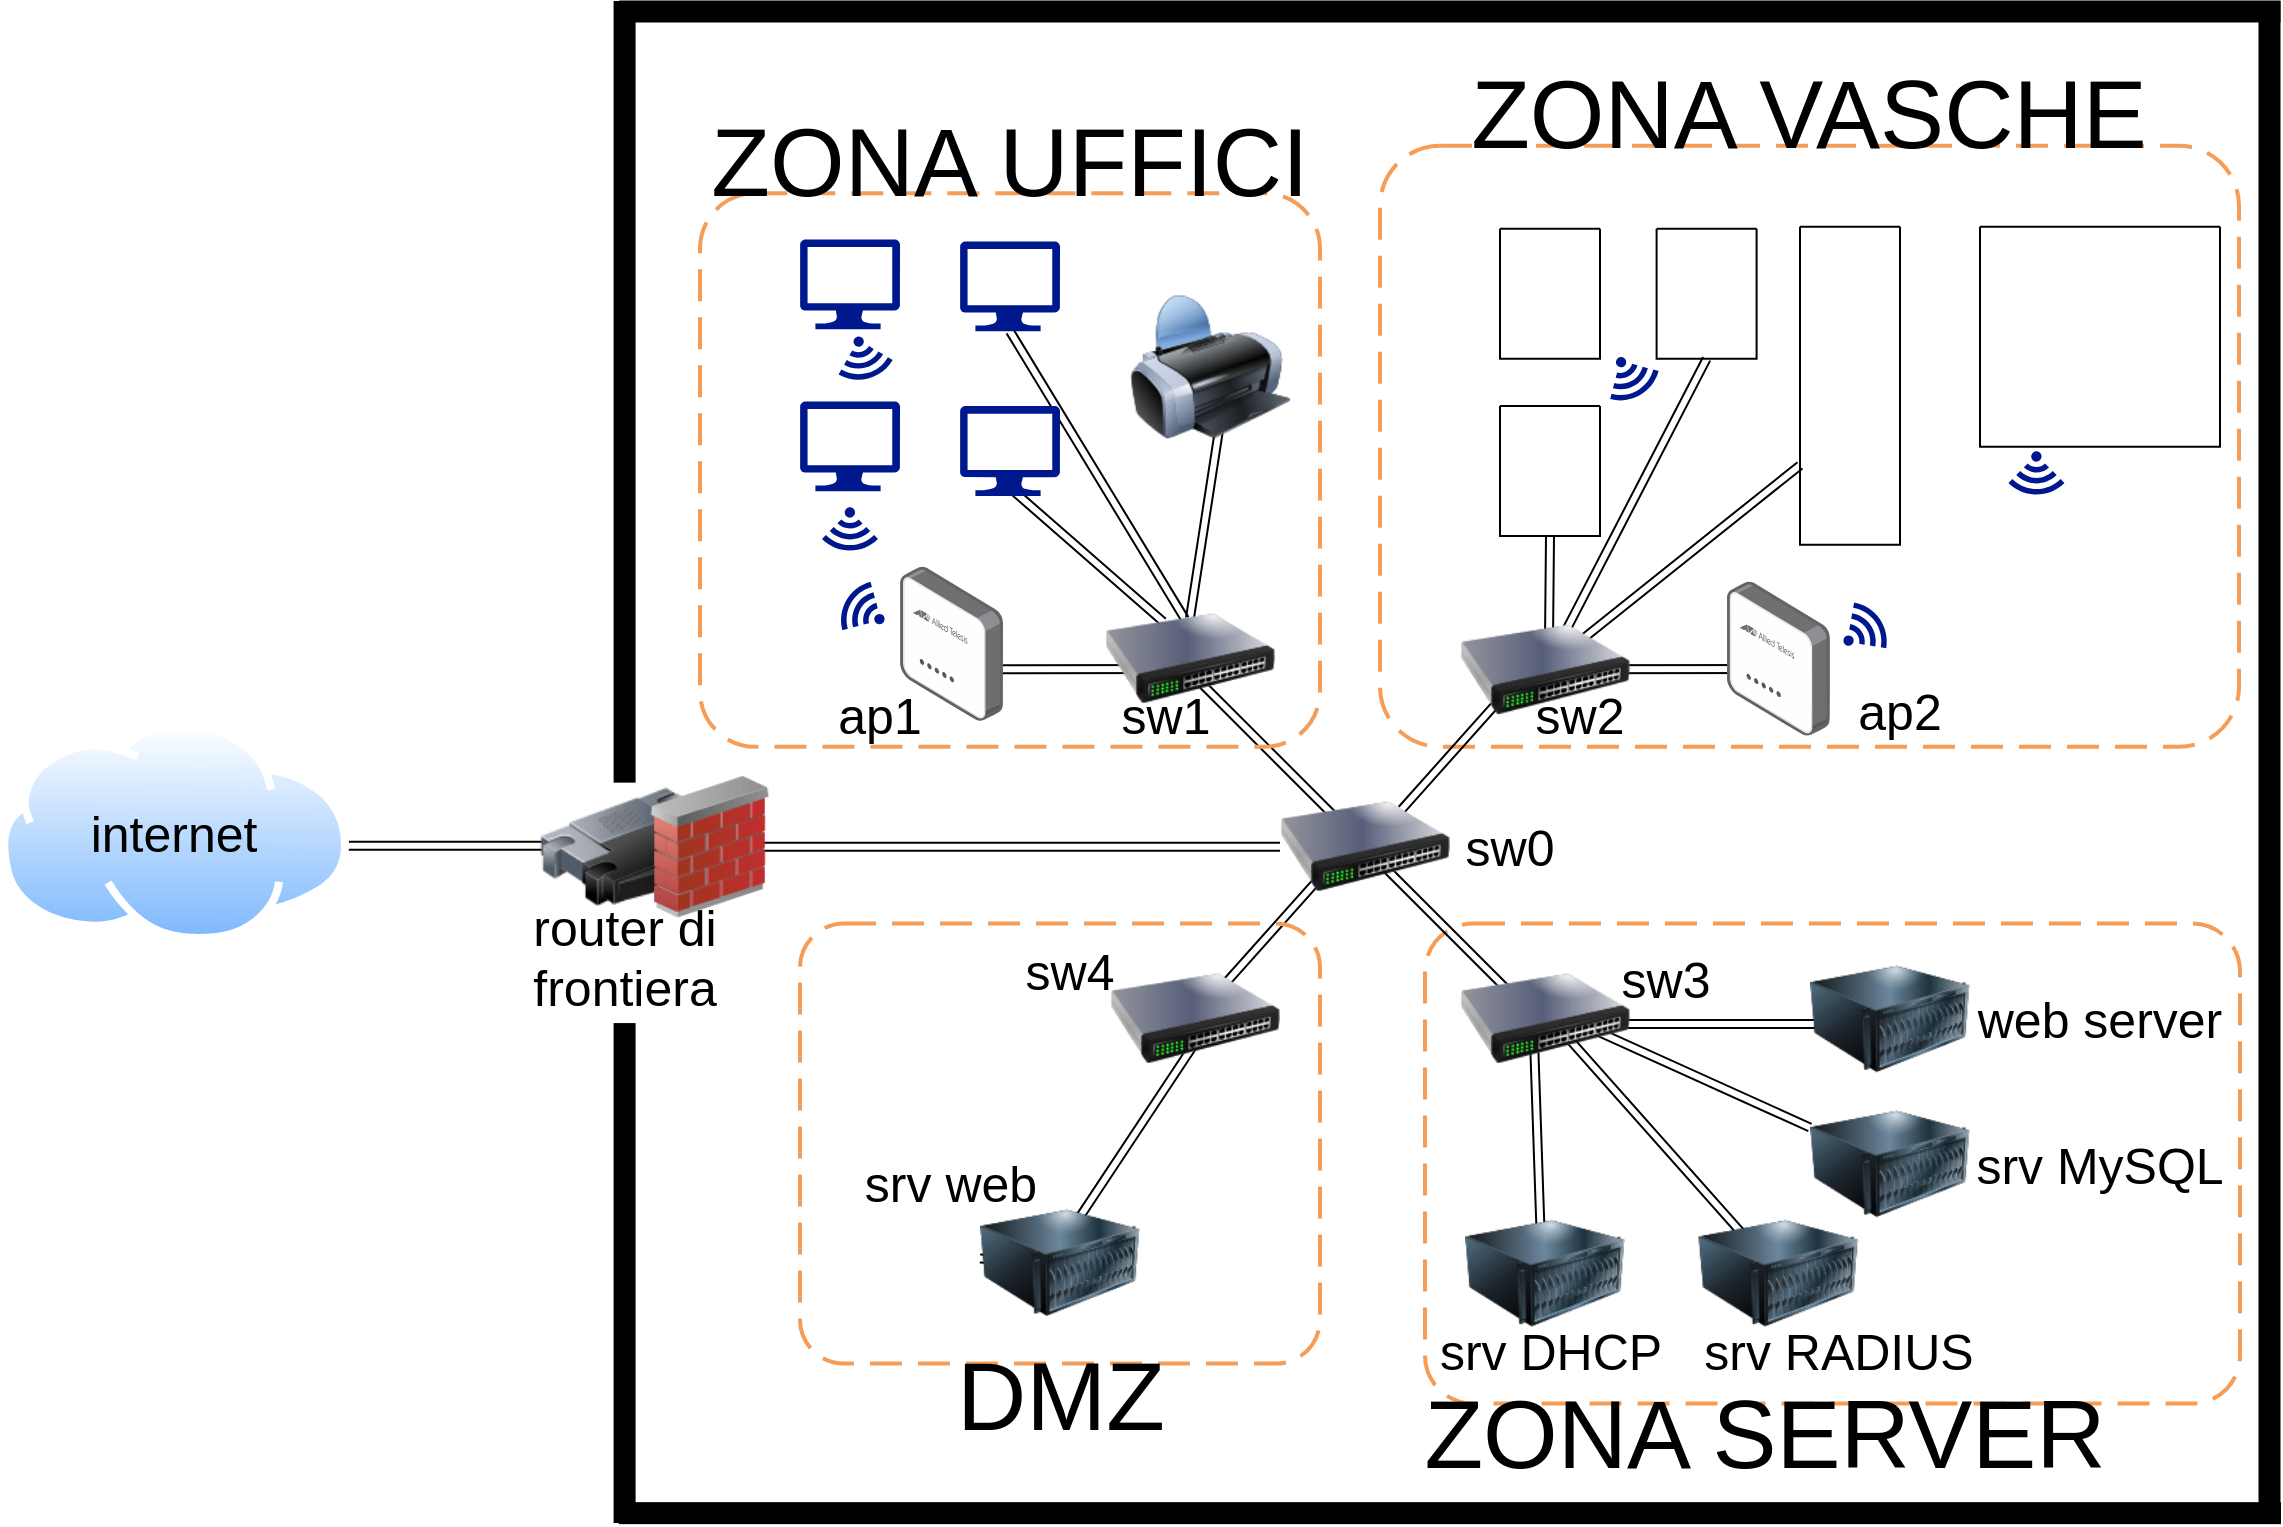<mxfile version="14.6.13" type="device"><diagram id="l8hXMBHkgcEJcSW0mbfh" name="Page-1"><mxGraphModel dx="868" dy="520" grid="1" gridSize="10" guides="1" tooltips="1" connect="1" arrows="1" fold="1" page="1" pageScale="1" pageWidth="1169" pageHeight="827" math="0" shadow="0"><root><mxCell id="0"/><mxCell id="1" parent="0"/><mxCell id="MGA2-pH7RjNOIwdOMNWf-4" value="" style="shape=link;html=1;" edge="1" parent="1"><mxGeometry width="100" relative="1" as="geometry"><mxPoint x="945.08" y="571.04" as="sourcePoint"/><mxPoint x="805" y="571.06" as="targetPoint"/></mxGeometry></mxCell><mxCell id="Ko_2Vg4jJ24RDF5BhrGr-38" value="" style="rounded=1;arcSize=10;dashed=1;strokeColor=#F59D56;fillColor=none;gradientColor=none;dashPattern=8 4;strokeWidth=2;" parent="1" vertex="1"><mxGeometry x="732.5" y="520.8" width="407.5" height="240" as="geometry"/></mxCell><mxCell id="b2i03ctAIXdlDFtmw3mR-12" value="" style="shape=link;html=1;exitX=1;exitY=0.5;exitDx=0;exitDy=0;entryX=0;entryY=0.5;entryDx=0;entryDy=0;" parent="1" edge="1"><mxGeometry width="100" relative="1" as="geometry"><mxPoint x="50" y="481.9" as="sourcePoint"/><mxPoint x="320" y="481.9" as="targetPoint"/></mxGeometry></mxCell><mxCell id="b2i03ctAIXdlDFtmw3mR-6" value="" style="shape=link;html=1;" parent="1" target="Ko_2Vg4jJ24RDF5BhrGr-21" edge="1"><mxGeometry width="100" relative="1" as="geometry"><mxPoint x="624.5" y="570" as="sourcePoint"/><mxPoint x="624.5" y="669.55" as="targetPoint"/><Array as="points"><mxPoint x="545" y="690"/></Array></mxGeometry></mxCell><mxCell id="b2i03ctAIXdlDFtmw3mR-8" value="" style="shape=link;html=1;" parent="1" edge="1"><mxGeometry width="100" relative="1" as="geometry"><mxPoint x="786.7" y="570" as="sourcePoint"/><mxPoint x="770" y="708" as="targetPoint"/><Array as="points"><mxPoint x="791" y="696"/></Array></mxGeometry></mxCell><mxCell id="b2i03ctAIXdlDFtmw3mR-11" value="" style="shape=link;html=1;" parent="1" edge="1"><mxGeometry width="100" relative="1" as="geometry"><mxPoint x="788.3" y="560.25" as="sourcePoint"/><mxPoint x="909" y="696" as="targetPoint"/></mxGeometry></mxCell><mxCell id="b2i03ctAIXdlDFtmw3mR-7" value="" style="shape=link;html=1;" parent="1" edge="1" source="Ko_2Vg4jJ24RDF5BhrGr-22"><mxGeometry width="100" relative="1" as="geometry"><mxPoint x="938.3" y="594.45" as="sourcePoint"/><mxPoint x="808.3" y="570" as="targetPoint"/></mxGeometry></mxCell><mxCell id="b2i03ctAIXdlDFtmw3mR-10" value="" style="shape=link;html=1;exitX=0;exitY=0.75;exitDx=0;exitDy=0;" parent="1" source="Ko_2Vg4jJ24RDF5BhrGr-9" edge="1"><mxGeometry width="100" relative="1" as="geometry"><mxPoint x="810" y="280" as="sourcePoint"/><mxPoint x="810" y="379.55" as="targetPoint"/></mxGeometry></mxCell><mxCell id="Ko_2Vg4jJ24RDF5BhrGr-40" value="" style="rounded=1;arcSize=10;dashed=1;strokeColor=#F59D56;fillColor=none;gradientColor=none;dashPattern=8 4;strokeWidth=2;" parent="1" vertex="1"><mxGeometry x="710" y="131.9" width="429.5" height="300.5" as="geometry"/></mxCell><mxCell id="b2i03ctAIXdlDFtmw3mR-9" value="" style="shape=link;html=1;exitX=0.5;exitY=1;exitDx=0;exitDy=0;" parent="1" source="Ko_2Vg4jJ24RDF5BhrGr-28" edge="1"><mxGeometry width="100" relative="1" as="geometry"><mxPoint x="810" y="280" as="sourcePoint"/><mxPoint x="800" y="380" as="targetPoint"/></mxGeometry></mxCell><mxCell id="b2i03ctAIXdlDFtmw3mR-5" value="" style="shape=link;html=1;" parent="1" edge="1"><mxGeometry width="100" relative="1" as="geometry"><mxPoint x="795" y="327" as="sourcePoint"/><mxPoint x="794.5" y="378.95" as="targetPoint"/></mxGeometry></mxCell><mxCell id="b2i03ctAIXdlDFtmw3mR-4" value="" style="shape=link;html=1;" parent="1" edge="1"><mxGeometry width="100" relative="1" as="geometry"><mxPoint x="635" y="238.4" as="sourcePoint"/><mxPoint x="615.0" y="367.95" as="targetPoint"/></mxGeometry></mxCell><mxCell id="b2i03ctAIXdlDFtmw3mR-2" value="" style="shape=link;html=1;exitX=0.5;exitY=1;exitDx=0;exitDy=0;exitPerimeter=0;" parent="1" source="Ko_2Vg4jJ24RDF5BhrGr-5" edge="1"><mxGeometry width="100" relative="1" as="geometry"><mxPoint x="532.5" y="179.65" as="sourcePoint"/><mxPoint x="612.5" y="368.6" as="targetPoint"/></mxGeometry></mxCell><mxCell id="--NjGnP2Fc8xcFVXTqkc-13" value="" style="shape=link;html=1;" parent="1" edge="1"><mxGeometry width="100" relative="1" as="geometry"><mxPoint x="521.6" y="300" as="sourcePoint"/><mxPoint x="601.6" y="369.9" as="targetPoint"/></mxGeometry></mxCell><mxCell id="Ko_2Vg4jJ24RDF5BhrGr-51" value="" style="shape=link;html=1;" parent="1" edge="1"><mxGeometry width="100" relative="1" as="geometry"><mxPoint x="620" y="400" as="sourcePoint"/><mxPoint x="690" y="470" as="targetPoint"/></mxGeometry></mxCell><mxCell id="--NjGnP2Fc8xcFVXTqkc-10" value="" style="shape=link;html=1;entryX=0;entryY=0.5;entryDx=0;entryDy=0;" parent="1" edge="1"><mxGeometry width="100" relative="1" as="geometry"><mxPoint x="500" y="393.6" as="sourcePoint"/><mxPoint x="610" y="393.5" as="targetPoint"/></mxGeometry></mxCell><mxCell id="--NjGnP2Fc8xcFVXTqkc-11" value="" style="shape=link;html=1;entryX=0;entryY=0.5;entryDx=0;entryDy=0;" parent="1" edge="1"><mxGeometry width="100" relative="1" as="geometry"><mxPoint x="800" y="393.6" as="sourcePoint"/><mxPoint x="910" y="393.5" as="targetPoint"/></mxGeometry></mxCell><mxCell id="--NjGnP2Fc8xcFVXTqkc-7" value="" style="shape=link;html=1;" parent="1" edge="1"><mxGeometry width="100" relative="1" as="geometry"><mxPoint x="630" y="553.7" as="sourcePoint"/><mxPoint x="695.85" y="480" as="targetPoint"/></mxGeometry></mxCell><mxCell id="--NjGnP2Fc8xcFVXTqkc-8" value="" style="shape=link;html=1;" parent="1" edge="1"><mxGeometry width="100" relative="1" as="geometry"><mxPoint x="720.85" y="463.7" as="sourcePoint"/><mxPoint x="786.7" y="390" as="targetPoint"/></mxGeometry></mxCell><mxCell id="--NjGnP2Fc8xcFVXTqkc-6" value="" style="shape=link;html=1;" parent="1" edge="1"><mxGeometry width="100" relative="1" as="geometry"><mxPoint x="710" y="490.25" as="sourcePoint"/><mxPoint x="780" y="560.25" as="targetPoint"/></mxGeometry></mxCell><mxCell id="Ko_2Vg4jJ24RDF5BhrGr-37" value="" style="rounded=1;arcSize=10;dashed=1;strokeColor=#F59D56;fillColor=none;gradientColor=none;dashPattern=8 4;strokeWidth=2;" parent="1" vertex="1"><mxGeometry x="420" y="520.8" width="260" height="220" as="geometry"/></mxCell><mxCell id="Ko_2Vg4jJ24RDF5BhrGr-39" value="" style="rounded=1;arcSize=10;dashed=1;strokeColor=#F59D56;fillColor=none;gradientColor=none;dashPattern=8 4;strokeWidth=2;" parent="1" vertex="1"><mxGeometry x="370" y="155.6" width="310" height="276.8" as="geometry"/></mxCell><mxCell id="Ko_2Vg4jJ24RDF5BhrGr-1" value="" style="aspect=fixed;pointerEvents=1;shadow=0;dashed=0;html=1;strokeColor=none;labelPosition=center;verticalLabelPosition=bottom;verticalAlign=top;align=center;fillColor=#00188D;shape=mxgraph.azure.computer" parent="1" vertex="1"><mxGeometry x="420" y="178.65" width="50" height="45" as="geometry"/></mxCell><mxCell id="Ko_2Vg4jJ24RDF5BhrGr-5" value="" style="aspect=fixed;pointerEvents=1;shadow=0;dashed=0;html=1;strokeColor=none;labelPosition=center;verticalLabelPosition=bottom;verticalAlign=top;align=center;fillColor=#00188D;shape=mxgraph.azure.computer" parent="1" vertex="1"><mxGeometry x="500" y="179.65" width="50" height="45" as="geometry"/></mxCell><mxCell id="Ko_2Vg4jJ24RDF5BhrGr-8" value="" style="swimlane;startSize=0;" parent="1" vertex="1"><mxGeometry x="770" y="173.4" width="50" height="65" as="geometry"/></mxCell><mxCell id="Ko_2Vg4jJ24RDF5BhrGr-9" value="" style="swimlane;startSize=0;" parent="1" vertex="1"><mxGeometry x="920" y="172.4" width="50" height="159" as="geometry"/></mxCell><mxCell id="Ko_2Vg4jJ24RDF5BhrGr-10" value="" style="swimlane;startSize=0;" parent="1" vertex="1"><mxGeometry x="1010" y="172.4" width="120" height="110" as="geometry"/></mxCell><mxCell id="Ko_2Vg4jJ24RDF5BhrGr-13" value="" style="image;html=1;image=img/lib/clip_art/networking/Switch_128x128.png" parent="1" vertex="1"><mxGeometry x="572.5" y="350" width="85" height="76.8" as="geometry"/></mxCell><mxCell id="Ko_2Vg4jJ24RDF5BhrGr-17" value="" style="image;html=1;image=img/lib/clip_art/networking/Router_128x128.png" parent="1" vertex="1"><mxGeometry x="290" y="432.4" width="100" height="100" as="geometry"/></mxCell><mxCell id="Ko_2Vg4jJ24RDF5BhrGr-19" value="" style="points=[];aspect=fixed;html=1;align=center;shadow=0;dashed=0;image;image=img/lib/allied_telesis/wireless/Access_Point_Indoor.svg;" parent="1" vertex="1"><mxGeometry x="470" y="342.4" width="51.6" height="76.98" as="geometry"/></mxCell><mxCell id="Ko_2Vg4jJ24RDF5BhrGr-21" value="" style="image;html=1;image=img/lib/clip_art/computers/Server_128x128.png" parent="1" vertex="1"><mxGeometry x="510" y="650.25" width="80" height="80" as="geometry"/></mxCell><mxCell id="Ko_2Vg4jJ24RDF5BhrGr-22" value="" style="image;html=1;image=img/lib/clip_art/computers/Server_128x128.png" parent="1" vertex="1"><mxGeometry x="925" y="600.8" width="80" height="80" as="geometry"/></mxCell><mxCell id="Ko_2Vg4jJ24RDF5BhrGr-23" value="" style="image;html=1;image=img/lib/clip_art/computers/Server_128x128.png" parent="1" vertex="1"><mxGeometry x="869.2" y="655.52" width="80" height="80" as="geometry"/></mxCell><mxCell id="Ko_2Vg4jJ24RDF5BhrGr-24" value="" style="image;html=1;image=img/lib/clip_art/computers/Server_128x128.png" parent="1" vertex="1"><mxGeometry x="752.5" y="655.52" width="80" height="80" as="geometry"/></mxCell><mxCell id="Ko_2Vg4jJ24RDF5BhrGr-25" value="" style="image;html=1;image=img/lib/clip_art/computers/Printer_128x128.png" parent="1" vertex="1"><mxGeometry x="585" y="202.4" width="80" height="80" as="geometry"/></mxCell><mxCell id="Ko_2Vg4jJ24RDF5BhrGr-28" value="" style="swimlane;startSize=0;" parent="1" vertex="1"><mxGeometry x="848.3" y="173.4" width="50" height="65" as="geometry"/></mxCell><mxCell id="Ko_2Vg4jJ24RDF5BhrGr-29" value="" style="swimlane;startSize=0;" parent="1" vertex="1"><mxGeometry x="770" y="262" width="50" height="65" as="geometry"/></mxCell><mxCell id="Ko_2Vg4jJ24RDF5BhrGr-31" value="" style="aspect=fixed;pointerEvents=1;shadow=0;dashed=0;html=1;strokeColor=none;labelPosition=center;verticalLabelPosition=bottom;verticalAlign=top;align=center;fillColor=#00188D;shape=mxgraph.azure.computer" parent="1" vertex="1"><mxGeometry x="420" y="259.65" width="50" height="45" as="geometry"/></mxCell><mxCell id="Ko_2Vg4jJ24RDF5BhrGr-42" value="" style="image;html=1;image=img/lib/clip_art/networking/Switch_128x128.png" parent="1" vertex="1"><mxGeometry x="750" y="355.6" width="85" height="76.8" as="geometry"/></mxCell><mxCell id="Ko_2Vg4jJ24RDF5BhrGr-43" value="" style="points=[];aspect=fixed;html=1;align=center;shadow=0;dashed=0;image;image=img/lib/allied_telesis/wireless/Access_Point_Indoor.svg;direction=east;" parent="1" vertex="1"><mxGeometry x="883.4" y="349.82" width="51.6" height="76.98" as="geometry"/></mxCell><mxCell id="Ko_2Vg4jJ24RDF5BhrGr-44" value="" style="image;html=1;image=img/lib/clip_art/networking/Switch_128x128.png" parent="1" vertex="1"><mxGeometry x="575" y="530" width="85" height="76.8" as="geometry"/></mxCell><mxCell id="Ko_2Vg4jJ24RDF5BhrGr-45" value="" style="image;html=1;image=img/lib/clip_art/networking/Switch_128x128.png" parent="1" vertex="1"><mxGeometry x="750" y="530" width="85" height="76.8" as="geometry"/></mxCell><mxCell id="Ko_2Vg4jJ24RDF5BhrGr-46" value="" style="image;html=1;image=img/lib/clip_art/networking/Switch_128x128.png" parent="1" vertex="1"><mxGeometry x="660" y="444" width="85" height="76.8" as="geometry"/></mxCell><mxCell id="Ko_2Vg4jJ24RDF5BhrGr-47" value="" style="aspect=fixed;perimeter=ellipsePerimeter;html=1;align=center;shadow=0;dashed=0;spacingTop=3;image;image=img/lib/active_directory/internet_cloud.svg;" parent="1" vertex="1"><mxGeometry x="20" y="420" width="174.6" height="110" as="geometry"/></mxCell><mxCell id="Ko_2Vg4jJ24RDF5BhrGr-50" value="" style="shape=link;html=1;exitX=1;exitY=0.5;exitDx=0;exitDy=0;entryX=0;entryY=0.5;entryDx=0;entryDy=0;" parent="1" source="Ko_2Vg4jJ24RDF5BhrGr-17" target="Ko_2Vg4jJ24RDF5BhrGr-46" edge="1"><mxGeometry width="100" relative="1" as="geometry"><mxPoint x="590" y="440" as="sourcePoint"/><mxPoint x="690" y="440" as="targetPoint"/></mxGeometry></mxCell><mxCell id="7WR6630zAl_OjoWwHPSk-1" value="&lt;font style=&quot;font-size: 48px&quot;&gt;ZONA UFFICI&lt;/font&gt;" style="text;html=1;strokeColor=none;fillColor=none;align=center;verticalAlign=middle;whiteSpace=wrap;rounded=0;" parent="1" vertex="1"><mxGeometry x="365" y="123.7" width="320" height="31.9" as="geometry"/></mxCell><mxCell id="--NjGnP2Fc8xcFVXTqkc-1" value="&lt;span style=&quot;font-size: 48px&quot;&gt;ZONA VASCHE&lt;/span&gt;" style="text;html=1;strokeColor=none;fillColor=none;align=center;verticalAlign=middle;whiteSpace=wrap;rounded=0;" parent="1" vertex="1"><mxGeometry x="752.25" y="100" width="345" height="31.9" as="geometry"/></mxCell><mxCell id="--NjGnP2Fc8xcFVXTqkc-2" value="&lt;font style=&quot;font-size: 48px&quot;&gt;DMZ&lt;/font&gt;" style="text;html=1;strokeColor=none;fillColor=none;align=center;verticalAlign=middle;whiteSpace=wrap;rounded=0;" parent="1" vertex="1"><mxGeometry x="487.5" y="740.8" width="125" height="31.9" as="geometry"/></mxCell><mxCell id="--NjGnP2Fc8xcFVXTqkc-3" value="&lt;font style=&quot;font-size: 48px&quot;&gt;ZONA SERVER&lt;/font&gt;" style="text;html=1;strokeColor=none;fillColor=none;align=center;verticalAlign=middle;whiteSpace=wrap;rounded=0;" parent="1" vertex="1"><mxGeometry x="725" y="760.8" width="355" height="30" as="geometry"/></mxCell><mxCell id="Ko_2Vg4jJ24RDF5BhrGr-33" value="" style="aspect=fixed;pointerEvents=1;shadow=0;dashed=0;html=1;strokeColor=none;labelPosition=center;verticalLabelPosition=bottom;verticalAlign=top;align=center;fillColor=#00188D;shape=mxgraph.azure.computer" parent="1" vertex="1"><mxGeometry x="500" y="262" width="50" height="45" as="geometry"/></mxCell><mxCell id="b2i03ctAIXdlDFtmw3mR-13" value="&lt;font style=&quot;font-size: 25px&quot;&gt;sw0&lt;/font&gt;" style="text;html=1;strokeColor=none;fillColor=none;align=center;verticalAlign=middle;whiteSpace=wrap;rounded=0;" parent="1" vertex="1"><mxGeometry x="745" y="466.45" width="60" height="31.9" as="geometry"/></mxCell><mxCell id="b2i03ctAIXdlDFtmw3mR-15" value="&lt;font style=&quot;font-size: 25px&quot;&gt;sw1&lt;/font&gt;" style="text;html=1;strokeColor=none;fillColor=none;align=center;verticalAlign=middle;whiteSpace=wrap;rounded=0;" parent="1" vertex="1"><mxGeometry x="572.5" y="400.5" width="60" height="31.9" as="geometry"/></mxCell><mxCell id="b2i03ctAIXdlDFtmw3mR-16" value="&lt;font style=&quot;font-size: 25px&quot;&gt;sw2&lt;/font&gt;" style="text;html=1;strokeColor=none;fillColor=none;align=center;verticalAlign=middle;whiteSpace=wrap;rounded=0;" parent="1" vertex="1"><mxGeometry x="780" y="400.5" width="60" height="31.9" as="geometry"/></mxCell><mxCell id="b2i03ctAIXdlDFtmw3mR-17" value="&lt;font style=&quot;font-size: 25px&quot;&gt;sw3&lt;/font&gt;" style="text;html=1;strokeColor=none;fillColor=none;align=center;verticalAlign=middle;whiteSpace=wrap;rounded=0;" parent="1" vertex="1"><mxGeometry x="823.4" y="532.4" width="60" height="31.9" as="geometry"/></mxCell><mxCell id="b2i03ctAIXdlDFtmw3mR-18" value="&lt;font style=&quot;font-size: 25px&quot;&gt;sw4&lt;/font&gt;" style="text;html=1;strokeColor=none;fillColor=none;align=center;verticalAlign=middle;whiteSpace=wrap;rounded=0;" parent="1" vertex="1"><mxGeometry x="525" y="528.35" width="60" height="31.9" as="geometry"/></mxCell><mxCell id="b2i03ctAIXdlDFtmw3mR-20" value="&lt;font style=&quot;font-size: 25px&quot;&gt;ap1&lt;/font&gt;" style="text;html=1;strokeColor=none;fillColor=none;align=center;verticalAlign=middle;whiteSpace=wrap;rounded=0;" parent="1" vertex="1"><mxGeometry x="430" y="400.5" width="60" height="31.9" as="geometry"/></mxCell><mxCell id="b2i03ctAIXdlDFtmw3mR-21" value="&lt;font style=&quot;font-size: 25px&quot;&gt;ap2&lt;/font&gt;" style="text;html=1;strokeColor=none;fillColor=none;align=center;verticalAlign=middle;whiteSpace=wrap;rounded=0;" parent="1" vertex="1"><mxGeometry x="940" y="398" width="60" height="31.9" as="geometry"/></mxCell><mxCell id="b2i03ctAIXdlDFtmw3mR-22" value="&lt;span style=&quot;font-size: 25px&quot;&gt;router di frontiera&lt;/span&gt;" style="text;html=1;strokeColor=none;fillColor=none;align=center;verticalAlign=middle;whiteSpace=wrap;rounded=0;" parent="1" vertex="1"><mxGeometry x="294.6" y="520.8" width="75.4" height="31.9" as="geometry"/></mxCell><mxCell id="b2i03ctAIXdlDFtmw3mR-23" value="&lt;font style=&quot;font-size: 25px&quot;&gt;internet&lt;/font&gt;" style="text;html=1;strokeColor=none;fillColor=none;align=center;verticalAlign=middle;whiteSpace=wrap;rounded=0;" parent="1" vertex="1"><mxGeometry x="77.3" y="459.05" width="60" height="31.9" as="geometry"/></mxCell><mxCell id="b2i03ctAIXdlDFtmw3mR-25" value="&lt;font style=&quot;font-size: 25px&quot;&gt;srv web&lt;/font&gt;" style="text;html=1;strokeColor=none;fillColor=none;align=center;verticalAlign=middle;whiteSpace=wrap;rounded=0;" parent="1" vertex="1"><mxGeometry x="448.1" y="634.05" width="95.4" height="31.9" as="geometry"/></mxCell><mxCell id="b2i03ctAIXdlDFtmw3mR-26" value="&lt;font style=&quot;font-size: 25px&quot;&gt;srv DHCP&lt;/font&gt;" style="text;html=1;strokeColor=none;fillColor=none;align=center;verticalAlign=middle;whiteSpace=wrap;rounded=0;" parent="1" vertex="1"><mxGeometry x="734.6" y="718.1" width="120.8" height="31.9" as="geometry"/></mxCell><mxCell id="b2i03ctAIXdlDFtmw3mR-27" value="&lt;font style=&quot;font-size: 25px&quot;&gt;srv RADIUS&lt;/font&gt;" style="text;html=1;strokeColor=none;fillColor=none;align=center;verticalAlign=middle;whiteSpace=wrap;rounded=0;" parent="1" vertex="1"><mxGeometry x="869.2" y="718.1" width="140.8" height="31.9" as="geometry"/></mxCell><mxCell id="b2i03ctAIXdlDFtmw3mR-28" value="&lt;font style=&quot;font-size: 25px&quot;&gt;srv MySQL&lt;/font&gt;" style="text;html=1;strokeColor=none;fillColor=none;align=center;verticalAlign=middle;whiteSpace=wrap;rounded=0;" parent="1" vertex="1"><mxGeometry x="1005" y="624.85" width="130" height="31.9" as="geometry"/></mxCell><mxCell id="b2i03ctAIXdlDFtmw3mR-30" value="" style="aspect=fixed;pointerEvents=1;shadow=0;dashed=0;html=1;strokeColor=none;labelPosition=center;verticalLabelPosition=bottom;verticalAlign=top;align=center;fillColor=#00188D;shape=mxgraph.mscae.enterprise.wireless_connection;rotation=-35;" parent="1" vertex="1"><mxGeometry x="940" y="360" width="23.52" height="28" as="geometry"/></mxCell><mxCell id="b2i03ctAIXdlDFtmw3mR-31" value="" style="aspect=fixed;pointerEvents=1;shadow=0;dashed=0;html=1;strokeColor=none;labelPosition=center;verticalLabelPosition=bottom;verticalAlign=top;align=center;fillColor=#00188D;shape=mxgraph.mscae.enterprise.wireless_connection;rotation=-150;" parent="1" vertex="1"><mxGeometry x="440" y="350.0" width="23.52" height="28" as="geometry"/></mxCell><mxCell id="b2i03ctAIXdlDFtmw3mR-32" value="" style="aspect=fixed;pointerEvents=1;shadow=0;dashed=0;html=1;strokeColor=none;labelPosition=center;verticalLabelPosition=bottom;verticalAlign=top;align=center;fillColor=#00188D;shape=mxgraph.mscae.enterprise.wireless_connection;rotation=90;" parent="1" vertex="1"><mxGeometry x="1026.48" y="282.4" width="23.52" height="28" as="geometry"/></mxCell><mxCell id="b2i03ctAIXdlDFtmw3mR-33" value="" style="aspect=fixed;pointerEvents=1;shadow=0;dashed=0;html=1;strokeColor=none;labelPosition=center;verticalLabelPosition=bottom;verticalAlign=top;align=center;fillColor=#00188D;shape=mxgraph.mscae.enterprise.wireless_connection;rotation=60;" parent="1" vertex="1"><mxGeometry x="823.4" y="234" width="23.52" height="28" as="geometry"/></mxCell><mxCell id="b2i03ctAIXdlDFtmw3mR-34" value="" style="aspect=fixed;pointerEvents=1;shadow=0;dashed=0;html=1;strokeColor=none;labelPosition=center;verticalLabelPosition=bottom;verticalAlign=top;align=center;fillColor=#00188D;shape=mxgraph.mscae.enterprise.wireless_connection;rotation=75;" parent="1" vertex="1"><mxGeometry x="440" y="224.65" width="23.52" height="28" as="geometry"/></mxCell><mxCell id="b2i03ctAIXdlDFtmw3mR-35" value="" style="aspect=fixed;pointerEvents=1;shadow=0;dashed=0;html=1;strokeColor=none;labelPosition=center;verticalLabelPosition=bottom;verticalAlign=top;align=center;fillColor=#00188D;shape=mxgraph.mscae.enterprise.wireless_connection;rotation=90;" parent="1" vertex="1"><mxGeometry x="433.24" y="310.4" width="23.52" height="28" as="geometry"/></mxCell><mxCell id="b2i03ctAIXdlDFtmw3mR-36" value="" style="image;html=1;image=img/lib/clip_art/networking/Firewall_02_128x128.png" parent="1" vertex="1"><mxGeometry x="340" y="447" width="70" height="70.8" as="geometry"/></mxCell><mxCell id="b2i03ctAIXdlDFtmw3mR-37" value="" style="verticalLabelPosition=bottom;html=1;verticalAlign=top;align=center;shape=mxgraph.floorplan.wall;fillColor=#000000;direction=south;" parent="1" vertex="1"><mxGeometry x="327.3" y="60" width="10" height="389.82" as="geometry"/></mxCell><mxCell id="b2i03ctAIXdlDFtmw3mR-38" value="" style="verticalLabelPosition=bottom;html=1;verticalAlign=top;align=center;shape=mxgraph.floorplan.wall;fillColor=#000000;direction=south;" parent="1" vertex="1"><mxGeometry x="327.3" y="571.04" width="10" height="248.96" as="geometry"/></mxCell><mxCell id="b2i03ctAIXdlDFtmw3mR-39" value="" style="verticalLabelPosition=bottom;html=1;verticalAlign=top;align=center;shape=mxgraph.floorplan.wall;fillColor=#000000;direction=south;rotation=90;" parent="1" vertex="1"><mxGeometry x="739.92" y="-350.08" width="10" height="829.65" as="geometry"/></mxCell><mxCell id="b2i03ctAIXdlDFtmw3mR-40" value="" style="verticalLabelPosition=bottom;html=1;verticalAlign=top;align=center;shape=mxgraph.floorplan.wall;fillColor=#000000;direction=south;rotation=90;" parent="1" vertex="1"><mxGeometry x="739.92" y="400.5" width="10" height="830.15" as="geometry"/></mxCell><mxCell id="b2i03ctAIXdlDFtmw3mR-41" value="" style="verticalLabelPosition=bottom;html=1;verticalAlign=top;align=center;shape=mxgraph.floorplan.wall;fillColor=#000000;direction=south;" parent="1" vertex="1"><mxGeometry x="1149.75" y="60" width="10" height="750" as="geometry"/></mxCell><mxCell id="MGA2-pH7RjNOIwdOMNWf-1" value="" style="image;html=1;image=img/lib/clip_art/computers/Server_128x128.png" vertex="1" parent="1"><mxGeometry x="925" y="528.35" width="80" height="80" as="geometry"/></mxCell><mxCell id="MGA2-pH7RjNOIwdOMNWf-3" value="&lt;font style=&quot;font-size: 25px&quot;&gt;web server&lt;/font&gt;" style="text;html=1;strokeColor=none;fillColor=none;align=center;verticalAlign=middle;whiteSpace=wrap;rounded=0;" vertex="1" parent="1"><mxGeometry x="1005" y="552.4" width="130" height="31.9" as="geometry"/></mxCell></root></mxGraphModel></diagram></mxfile>